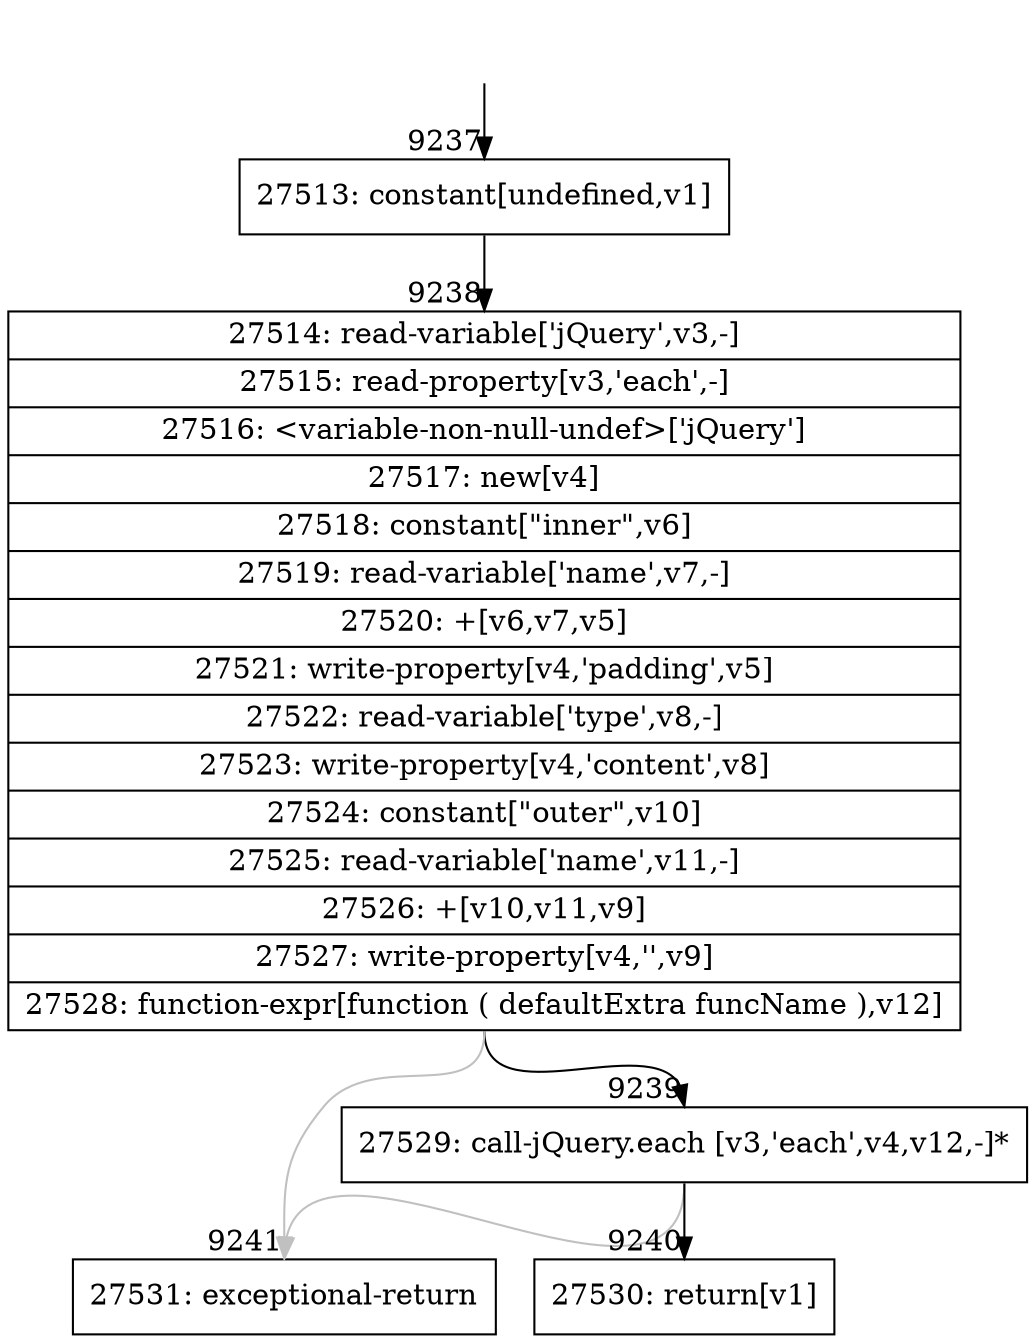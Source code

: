 digraph {
rankdir="TD"
BB_entry574[shape=none,label=""];
BB_entry574 -> BB9237 [tailport=s, headport=n, headlabel="    9237"]
BB9237 [shape=record label="{27513: constant[undefined,v1]}" ] 
BB9237 -> BB9238 [tailport=s, headport=n, headlabel="      9238"]
BB9238 [shape=record label="{27514: read-variable['jQuery',v3,-]|27515: read-property[v3,'each',-]|27516: \<variable-non-null-undef\>['jQuery']|27517: new[v4]|27518: constant[\"inner\",v6]|27519: read-variable['name',v7,-]|27520: +[v6,v7,v5]|27521: write-property[v4,'padding',v5]|27522: read-variable['type',v8,-]|27523: write-property[v4,'content',v8]|27524: constant[\"outer\",v10]|27525: read-variable['name',v11,-]|27526: +[v10,v11,v9]|27527: write-property[v4,'',v9]|27528: function-expr[function ( defaultExtra funcName ),v12]}" ] 
BB9238 -> BB9239 [tailport=s, headport=n, headlabel="      9239"]
BB9238 -> BB9241 [tailport=s, headport=n, color=gray, headlabel="      9241"]
BB9239 [shape=record label="{27529: call-jQuery.each [v3,'each',v4,v12,-]*}" ] 
BB9239 -> BB9240 [tailport=s, headport=n, headlabel="      9240"]
BB9239 -> BB9241 [tailport=s, headport=n, color=gray]
BB9240 [shape=record label="{27530: return[v1]}" ] 
BB9241 [shape=record label="{27531: exceptional-return}" ] 
//#$~ 9570
}
